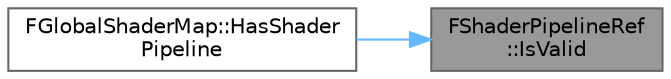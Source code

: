 digraph "FShaderPipelineRef::IsValid"
{
 // INTERACTIVE_SVG=YES
 // LATEX_PDF_SIZE
  bgcolor="transparent";
  edge [fontname=Helvetica,fontsize=10,labelfontname=Helvetica,labelfontsize=10];
  node [fontname=Helvetica,fontsize=10,shape=box,height=0.2,width=0.4];
  rankdir="RL";
  Node1 [id="Node000001",label="FShaderPipelineRef\l::IsValid",height=0.2,width=0.4,color="gray40", fillcolor="grey60", style="filled", fontcolor="black",tooltip=" "];
  Node1 -> Node2 [id="edge1_Node000001_Node000002",dir="back",color="steelblue1",style="solid",tooltip=" "];
  Node2 [id="Node000002",label="FGlobalShaderMap::HasShader\lPipeline",height=0.2,width=0.4,color="grey40", fillcolor="white", style="filled",URL="$de/d45/classFGlobalShaderMap.html#af52c99c65f536c80f5b0ed437c311e9b",tooltip=" "];
}
